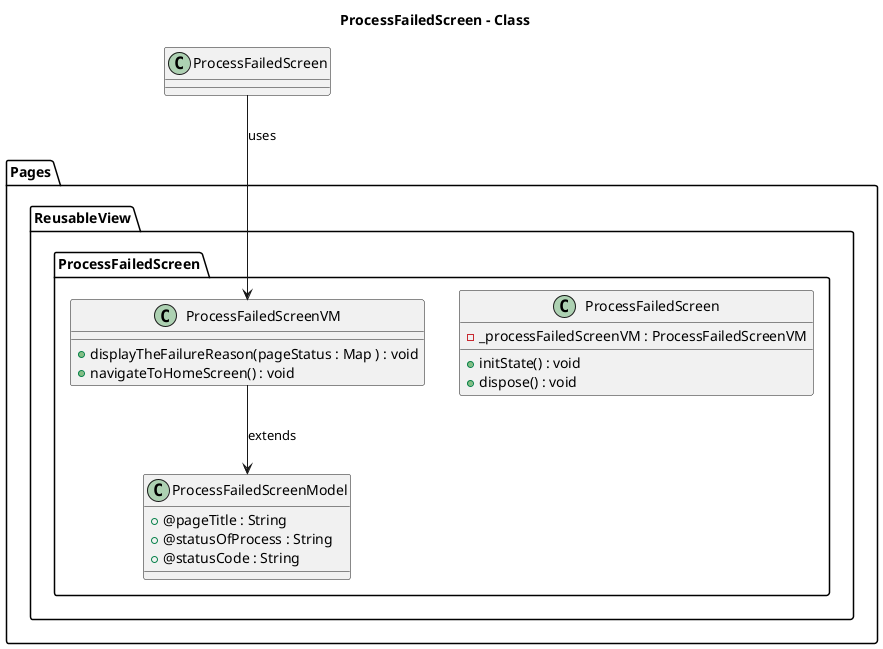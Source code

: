 @startuml ProcessFailedScreen - Class 
title ProcessFailedScreen - Class 
package Pages{
    package ReusableView{
        package ProcessFailedScreen{
            class ProcessFailedScreen{
                - _processFailedScreenVM : ProcessFailedScreenVM
                + initState() : void 
                + dispose() : void
            }
            class ProcessFailedScreenVM{
                + displayTheFailureReason(pageStatus : Map ) : void 
                + navigateToHomeScreen() : void 
            }
            class ProcessFailedScreenModel{
                + @pageTitle : String 
                + @statusOfProcess : String 
                + @statusCode : String
            }
        }
    }
}
ProcessFailedScreen --> ProcessFailedScreenVM : uses 
ProcessFailedScreenVM --> ProcessFailedScreenModel : extends 

@enduml
